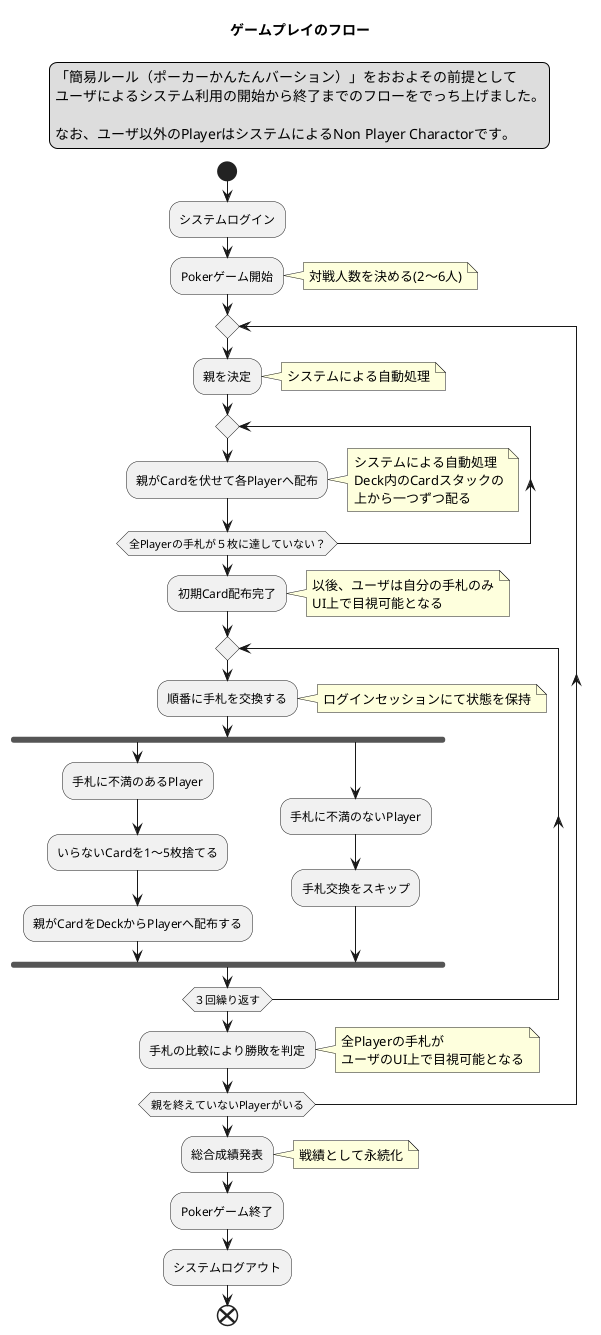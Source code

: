 @startuml

title ゲームプレイのフロー

start
:システムログイン;
:Pokerゲーム開始;
note right
  対戦人数を決める(2～6人)
end note
repeat
    :親を決定;
    note right
      システムによる自動処理
    end note

    repeat
        :親がCardを伏せて各Playerへ配布;
        note right
          システムによる自動処理
          Deck内のCardスタックの
          上から一つずつ配る
        end note
    repeat while (全Playerの手札が５枚に達していない？)
    :初期Card配布完了;
    note right
      以後、ユーザは自分の手札のみ
      UI上で目視可能となる
    end note

    repeat
        :順番に手札を交換する;
    note right
      ログインセッションにて状態を保持
    end note
        fork
            :手札に不満のあるPlayer;
            :いらないCardを1～5枚捨てる;
            :親がCardをDeckからPlayerへ配布する;
        fork again
            :手札に不満のないPlayer;
            :手札交換をスキップ;
        endfork

    repeat while (３回繰り返す)

    :手札の比較により勝敗を判定;
    note right
      全Playerの手札が
      ユーザのUI上で目視可能となる
    end note

repeat while (親を終えていないPlayerがいる)

:総合成績発表;
note right
  戦績として永続化
end note

:Pokerゲーム終了;
:システムログアウト;
end

legend top center
「簡易ルール（ポーカーかんたんバーション）」をおおよその前提として
ユーザによるシステム利用の開始から終了までのフローをでっち上げました。

なお、ユーザ以外のPlayerはシステムによるNon Player Charactorです。
end legend


@enduml